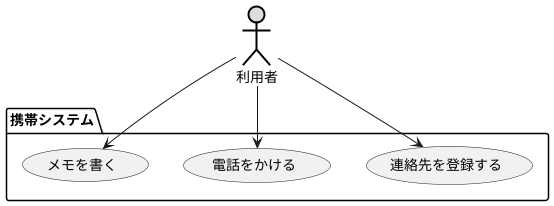@startuml ユースケース図
' left to right direction
actor 利用者 #DDDDDD;line:black;line.bold;
package 携帯システム {
usecase 連絡先を登録する
usecase 電話をかける
usecase メモを書く
}
利用者 --> 連絡先を登録する
利用者 --> 電話をかける
利用者 --> メモを書く
@enduml